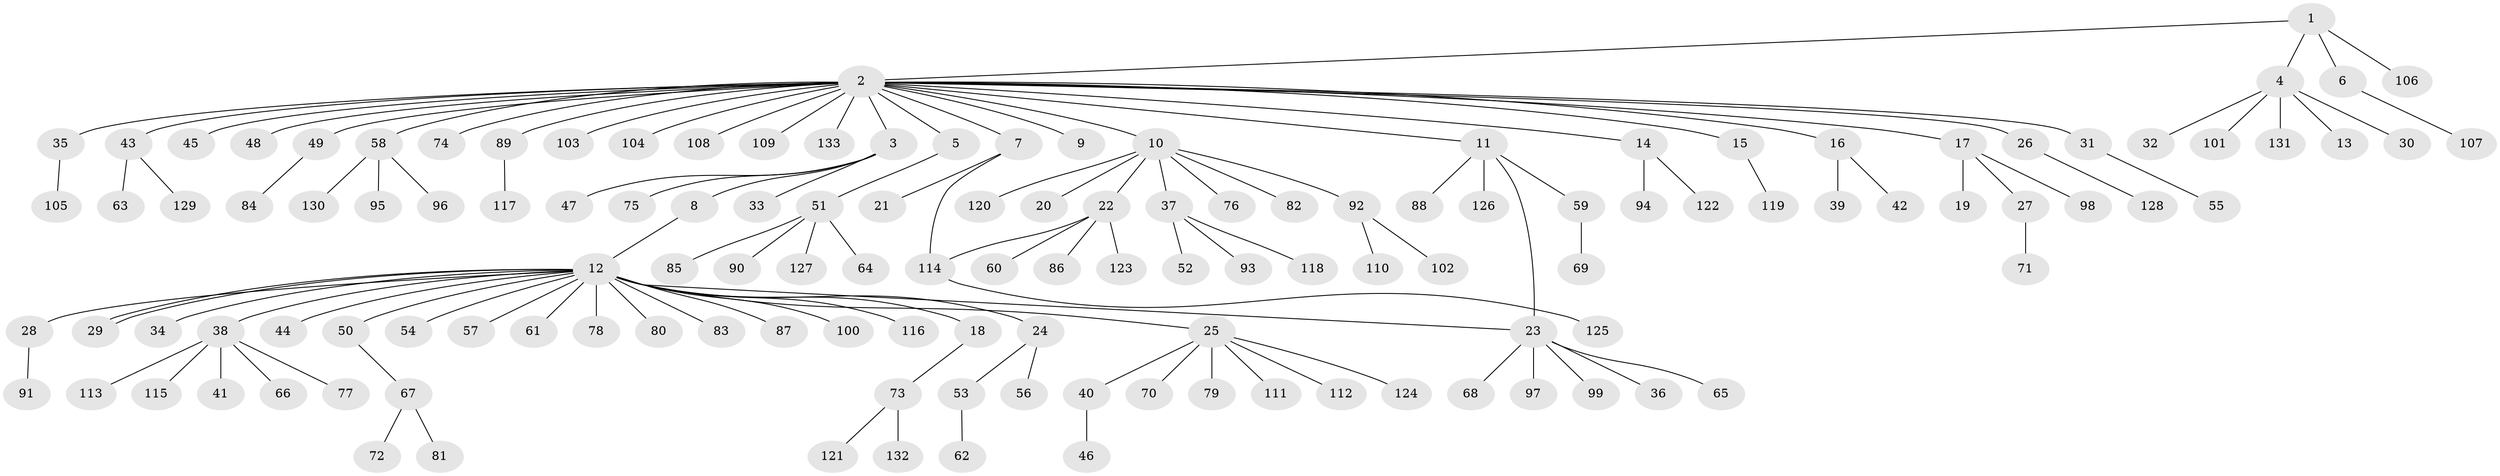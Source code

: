 // Generated by graph-tools (version 1.1) at 2025/01/03/09/25 03:01:55]
// undirected, 133 vertices, 135 edges
graph export_dot {
graph [start="1"]
  node [color=gray90,style=filled];
  1;
  2;
  3;
  4;
  5;
  6;
  7;
  8;
  9;
  10;
  11;
  12;
  13;
  14;
  15;
  16;
  17;
  18;
  19;
  20;
  21;
  22;
  23;
  24;
  25;
  26;
  27;
  28;
  29;
  30;
  31;
  32;
  33;
  34;
  35;
  36;
  37;
  38;
  39;
  40;
  41;
  42;
  43;
  44;
  45;
  46;
  47;
  48;
  49;
  50;
  51;
  52;
  53;
  54;
  55;
  56;
  57;
  58;
  59;
  60;
  61;
  62;
  63;
  64;
  65;
  66;
  67;
  68;
  69;
  70;
  71;
  72;
  73;
  74;
  75;
  76;
  77;
  78;
  79;
  80;
  81;
  82;
  83;
  84;
  85;
  86;
  87;
  88;
  89;
  90;
  91;
  92;
  93;
  94;
  95;
  96;
  97;
  98;
  99;
  100;
  101;
  102;
  103;
  104;
  105;
  106;
  107;
  108;
  109;
  110;
  111;
  112;
  113;
  114;
  115;
  116;
  117;
  118;
  119;
  120;
  121;
  122;
  123;
  124;
  125;
  126;
  127;
  128;
  129;
  130;
  131;
  132;
  133;
  1 -- 2;
  1 -- 4;
  1 -- 6;
  1 -- 106;
  2 -- 3;
  2 -- 5;
  2 -- 7;
  2 -- 9;
  2 -- 10;
  2 -- 11;
  2 -- 14;
  2 -- 15;
  2 -- 16;
  2 -- 17;
  2 -- 26;
  2 -- 31;
  2 -- 35;
  2 -- 43;
  2 -- 45;
  2 -- 48;
  2 -- 49;
  2 -- 58;
  2 -- 74;
  2 -- 89;
  2 -- 103;
  2 -- 104;
  2 -- 108;
  2 -- 109;
  2 -- 133;
  3 -- 8;
  3 -- 33;
  3 -- 47;
  3 -- 75;
  4 -- 13;
  4 -- 30;
  4 -- 32;
  4 -- 101;
  4 -- 131;
  5 -- 51;
  6 -- 107;
  7 -- 21;
  7 -- 114;
  8 -- 12;
  10 -- 20;
  10 -- 22;
  10 -- 37;
  10 -- 76;
  10 -- 82;
  10 -- 92;
  10 -- 120;
  11 -- 23;
  11 -- 59;
  11 -- 88;
  11 -- 126;
  12 -- 18;
  12 -- 23;
  12 -- 24;
  12 -- 25;
  12 -- 28;
  12 -- 29;
  12 -- 29;
  12 -- 34;
  12 -- 38;
  12 -- 44;
  12 -- 50;
  12 -- 54;
  12 -- 57;
  12 -- 61;
  12 -- 78;
  12 -- 80;
  12 -- 83;
  12 -- 87;
  12 -- 100;
  12 -- 116;
  14 -- 94;
  14 -- 122;
  15 -- 119;
  16 -- 39;
  16 -- 42;
  17 -- 19;
  17 -- 27;
  17 -- 98;
  18 -- 73;
  22 -- 60;
  22 -- 86;
  22 -- 114;
  22 -- 123;
  23 -- 36;
  23 -- 65;
  23 -- 68;
  23 -- 97;
  23 -- 99;
  24 -- 53;
  24 -- 56;
  25 -- 40;
  25 -- 70;
  25 -- 79;
  25 -- 111;
  25 -- 112;
  25 -- 124;
  26 -- 128;
  27 -- 71;
  28 -- 91;
  31 -- 55;
  35 -- 105;
  37 -- 52;
  37 -- 93;
  37 -- 118;
  38 -- 41;
  38 -- 66;
  38 -- 77;
  38 -- 113;
  38 -- 115;
  40 -- 46;
  43 -- 63;
  43 -- 129;
  49 -- 84;
  50 -- 67;
  51 -- 64;
  51 -- 85;
  51 -- 90;
  51 -- 127;
  53 -- 62;
  58 -- 95;
  58 -- 96;
  58 -- 130;
  59 -- 69;
  67 -- 72;
  67 -- 81;
  73 -- 121;
  73 -- 132;
  89 -- 117;
  92 -- 102;
  92 -- 110;
  114 -- 125;
}
